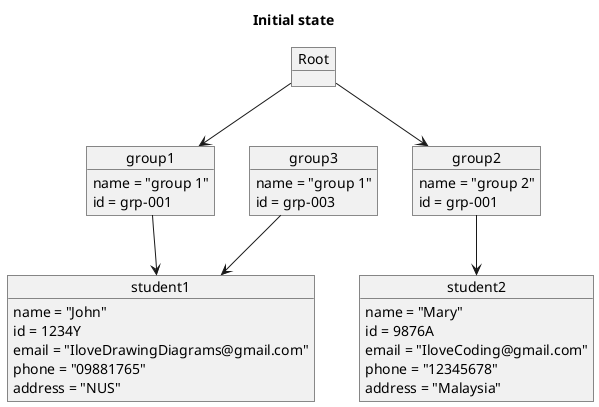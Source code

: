 @startuml
title Initial state

object Root

object group1 {
    name = "group 1"
    id = grp-001
}

object group2 {
    name = "group 2"
    id = grp-001
}

object group3 {
    name = "group 1"
    id = grp-003
}

object student1 {
    name = "John"
    id = 1234Y
    email = "IloveDrawingDiagrams@gmail.com"
    phone = "09881765"
    address = "NUS"
}

object student2 {
    name = "Mary"
    id = 9876A
    email = "IloveCoding@gmail.com"
    phone = "12345678"
    address = "Malaysia"
}

Root -down-> group1
Root -down-> group2
group1 -down-> student1
group3 -down-> student1
group2 -down-> student2
@enduml
